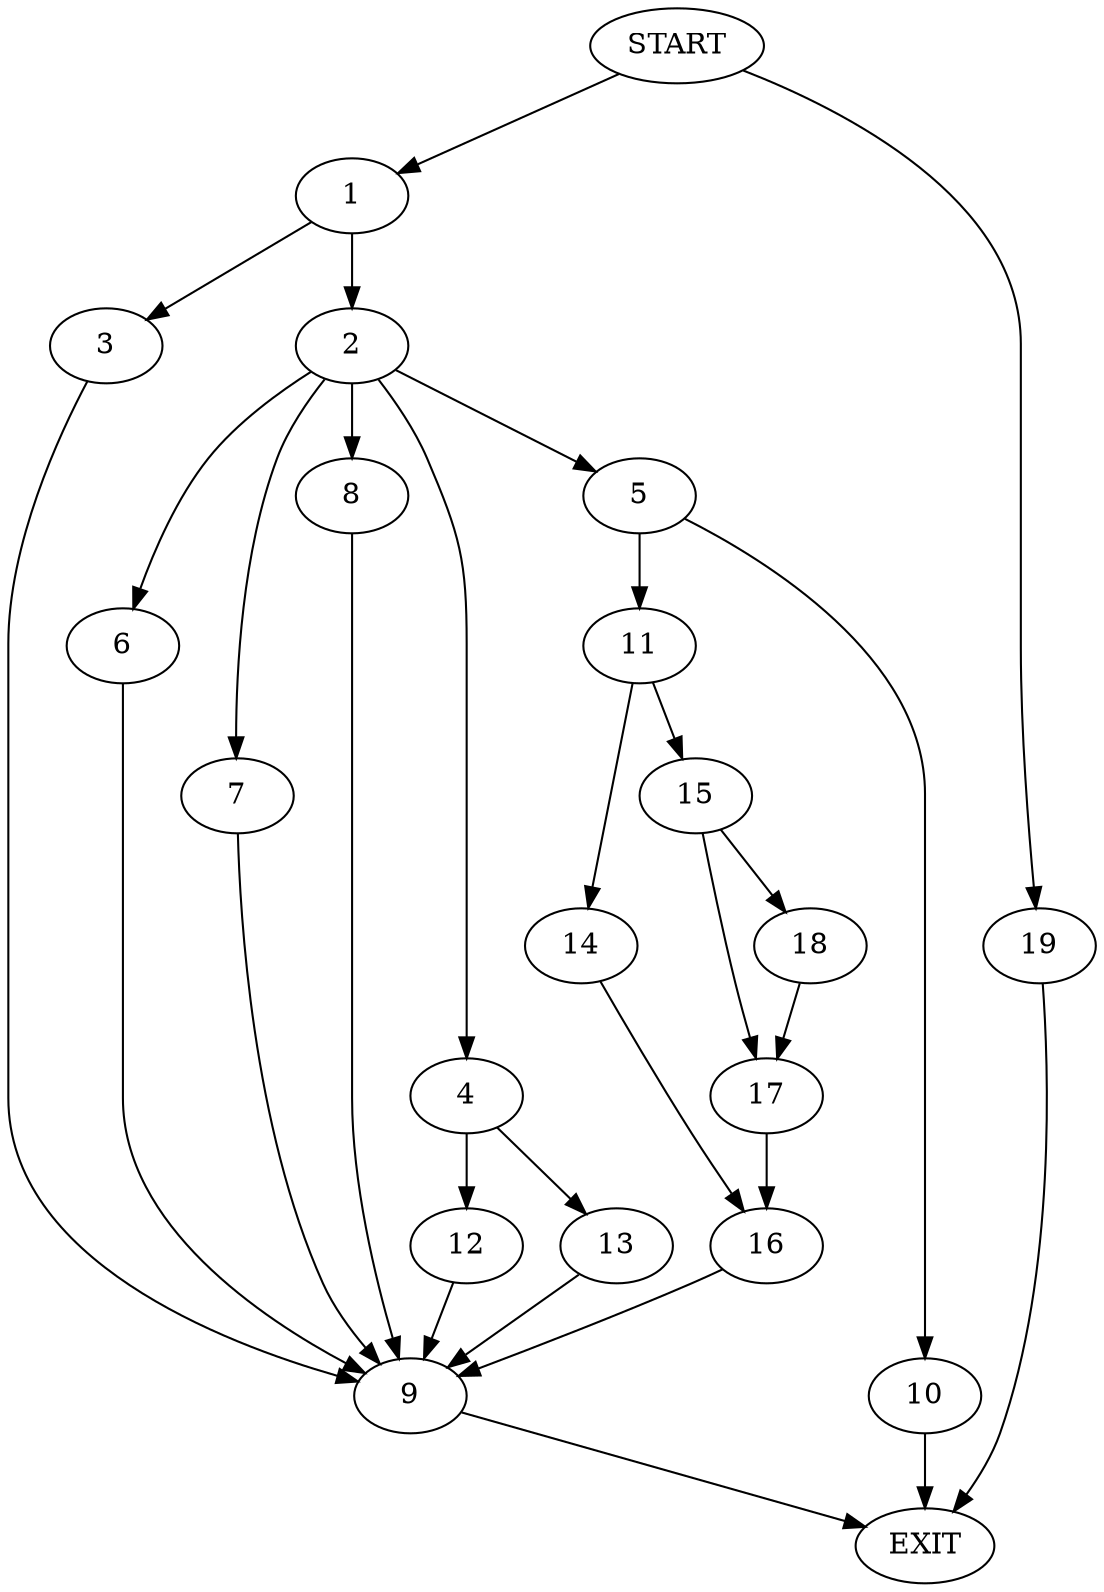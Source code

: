 digraph {
0 [label="START"]
20 [label="EXIT"]
0 -> 1
1 -> 2
1 -> 3
2 -> 4
2 -> 5
2 -> 6
2 -> 7
2 -> 8
3 -> 9
9 -> 20
7 -> 9
5 -> 10
5 -> 11
6 -> 9
4 -> 12
4 -> 13
8 -> 9
10 -> 20
11 -> 14
11 -> 15
14 -> 16
15 -> 17
15 -> 18
16 -> 9
17 -> 16
18 -> 17
0 -> 19
19 -> 20
13 -> 9
12 -> 9
}
